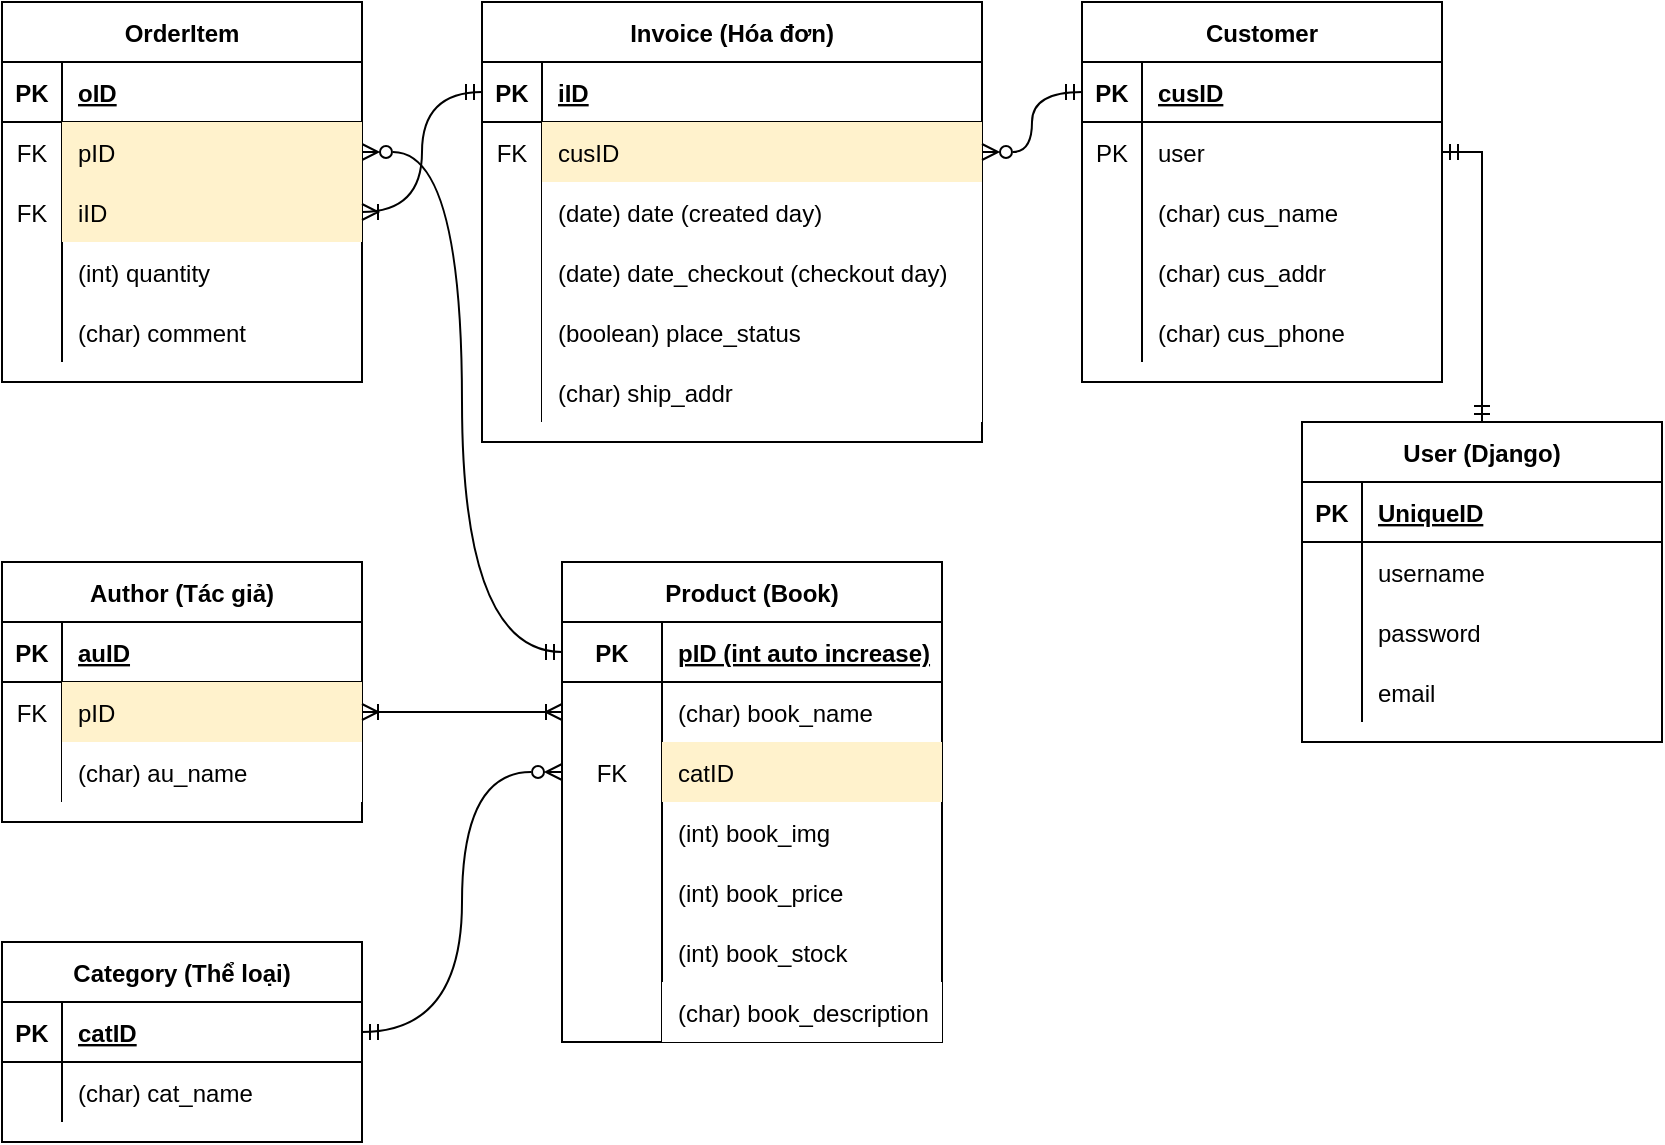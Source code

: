 <mxfile>
    <diagram id="R2lEEEUBdFMjLlhIrx00" name="Page-1">
        <mxGraphModel dx="500" dy="271" grid="1" gridSize="10" guides="1" tooltips="1" connect="1" arrows="1" fold="1" page="1" pageScale="1" pageWidth="850" pageHeight="1100" math="0" shadow="0" extFonts="Permanent Marker^https://fonts.googleapis.com/css?family=Permanent+Marker">
            <root>
                <mxCell id="0"/>
                <mxCell id="1" parent="0"/>
                <mxCell id="5NvtxKx6k78RyNqUAEc0-30" value="Product (Book)" style="shape=table;startSize=30;container=1;collapsible=1;childLayout=tableLayout;fixedRows=1;rowLines=0;fontStyle=1;align=center;resizeLast=1;pointerEvents=0;fontFamily=Helvetica;fontSize=12;fontColor=default;strokeColor=default;fillColor=none;" parent="1" vertex="1">
                    <mxGeometry x="290" y="430" width="190" height="240" as="geometry"/>
                </mxCell>
                <mxCell id="5NvtxKx6k78RyNqUAEc0-31" value="" style="shape=partialRectangle;collapsible=0;dropTarget=0;pointerEvents=0;fillColor=none;top=0;left=0;bottom=1;right=0;points=[[0,0.5],[1,0.5]];portConstraint=eastwest;fontFamily=Helvetica;fontSize=12;fontColor=default;strokeColor=default;" parent="5NvtxKx6k78RyNqUAEc0-30" vertex="1">
                    <mxGeometry y="30" width="190" height="30" as="geometry"/>
                </mxCell>
                <mxCell id="5NvtxKx6k78RyNqUAEc0-32" value="PK" style="shape=partialRectangle;connectable=0;fillColor=none;top=0;left=0;bottom=0;right=0;fontStyle=1;overflow=hidden;pointerEvents=0;fontFamily=Helvetica;fontSize=12;fontColor=default;strokeColor=default;" parent="5NvtxKx6k78RyNqUAEc0-31" vertex="1">
                    <mxGeometry width="50" height="30" as="geometry">
                        <mxRectangle width="50" height="30" as="alternateBounds"/>
                    </mxGeometry>
                </mxCell>
                <mxCell id="5NvtxKx6k78RyNqUAEc0-33" value="pID (int auto increase)" style="shape=partialRectangle;connectable=0;fillColor=none;top=0;left=0;bottom=0;right=0;align=left;spacingLeft=6;fontStyle=5;overflow=hidden;pointerEvents=0;fontFamily=Helvetica;fontSize=12;fontColor=default;strokeColor=default;" parent="5NvtxKx6k78RyNqUAEc0-31" vertex="1">
                    <mxGeometry x="50" width="140" height="30" as="geometry">
                        <mxRectangle width="140" height="30" as="alternateBounds"/>
                    </mxGeometry>
                </mxCell>
                <mxCell id="5NvtxKx6k78RyNqUAEc0-34" value="" style="shape=partialRectangle;collapsible=0;dropTarget=0;pointerEvents=0;fillColor=none;top=0;left=0;bottom=0;right=0;points=[[0,0.5],[1,0.5]];portConstraint=eastwest;fontFamily=Helvetica;fontSize=12;fontColor=default;strokeColor=default;labelBackgroundColor=none;" parent="5NvtxKx6k78RyNqUAEc0-30" vertex="1">
                    <mxGeometry y="60" width="190" height="30" as="geometry"/>
                </mxCell>
                <mxCell id="5NvtxKx6k78RyNqUAEc0-35" value="" style="shape=partialRectangle;connectable=0;fillColor=none;top=0;left=0;bottom=0;right=0;editable=1;overflow=hidden;pointerEvents=0;fontFamily=Helvetica;fontSize=12;fontColor=default;strokeColor=default;" parent="5NvtxKx6k78RyNqUAEc0-34" vertex="1">
                    <mxGeometry width="50" height="30" as="geometry">
                        <mxRectangle width="50" height="30" as="alternateBounds"/>
                    </mxGeometry>
                </mxCell>
                <mxCell id="5NvtxKx6k78RyNqUAEc0-36" value="(char) book_name" style="shape=partialRectangle;connectable=0;fillColor=none;top=0;left=0;bottom=0;right=0;align=left;spacingLeft=6;overflow=hidden;pointerEvents=0;fontFamily=Helvetica;fontSize=12;fontColor=default;strokeColor=default;" parent="5NvtxKx6k78RyNqUAEc0-34" vertex="1">
                    <mxGeometry x="50" width="140" height="30" as="geometry">
                        <mxRectangle width="140" height="30" as="alternateBounds"/>
                    </mxGeometry>
                </mxCell>
                <mxCell id="5NvtxKx6k78RyNqUAEc0-153" value="" style="shape=partialRectangle;collapsible=0;dropTarget=0;pointerEvents=0;fillColor=none;top=0;left=0;bottom=0;right=0;points=[[0,0.5],[1,0.5]];portConstraint=eastwest;fontFamily=Helvetica;fontSize=12;fontColor=default;strokeColor=default;" parent="5NvtxKx6k78RyNqUAEc0-30" vertex="1">
                    <mxGeometry y="90" width="190" height="30" as="geometry"/>
                </mxCell>
                <mxCell id="5NvtxKx6k78RyNqUAEc0-154" value="FK" style="shape=partialRectangle;connectable=0;fillColor=none;top=0;left=0;bottom=0;right=0;editable=1;overflow=hidden;pointerEvents=0;fontFamily=Helvetica;fontSize=12;fontColor=default;strokeColor=default;" parent="5NvtxKx6k78RyNqUAEc0-153" vertex="1">
                    <mxGeometry width="50" height="30" as="geometry">
                        <mxRectangle width="50" height="30" as="alternateBounds"/>
                    </mxGeometry>
                </mxCell>
                <mxCell id="5NvtxKx6k78RyNqUAEc0-155" value="catID" style="shape=partialRectangle;connectable=0;fillColor=#fff2cc;top=0;left=0;bottom=0;right=0;align=left;spacingLeft=6;overflow=hidden;pointerEvents=0;fontFamily=Helvetica;fontSize=12;strokeColor=#d6b656;" parent="5NvtxKx6k78RyNqUAEc0-153" vertex="1">
                    <mxGeometry x="50" width="140" height="30" as="geometry">
                        <mxRectangle width="140" height="30" as="alternateBounds"/>
                    </mxGeometry>
                </mxCell>
                <mxCell id="uKTpV5TkBBqyouTNL6bu-1" value="" style="shape=partialRectangle;collapsible=0;dropTarget=0;pointerEvents=0;fillColor=none;top=0;left=0;bottom=0;right=0;points=[[0,0.5],[1,0.5]];portConstraint=eastwest;fontFamily=Helvetica;fontSize=12;fontColor=default;strokeColor=default;" parent="5NvtxKx6k78RyNqUAEc0-30" vertex="1">
                    <mxGeometry y="120" width="190" height="30" as="geometry"/>
                </mxCell>
                <mxCell id="uKTpV5TkBBqyouTNL6bu-2" value="" style="shape=partialRectangle;connectable=0;fillColor=none;top=0;left=0;bottom=0;right=0;editable=1;overflow=hidden;pointerEvents=0;fontFamily=Helvetica;fontSize=12;fontColor=default;strokeColor=default;" parent="uKTpV5TkBBqyouTNL6bu-1" vertex="1">
                    <mxGeometry width="50" height="30" as="geometry">
                        <mxRectangle width="50" height="30" as="alternateBounds"/>
                    </mxGeometry>
                </mxCell>
                <mxCell id="uKTpV5TkBBqyouTNL6bu-3" value="(int) book_img" style="shape=partialRectangle;connectable=0;fillColor=none;top=0;left=0;bottom=0;right=0;align=left;spacingLeft=6;overflow=hidden;pointerEvents=0;fontFamily=Helvetica;fontSize=12;fontColor=default;strokeColor=default;" parent="uKTpV5TkBBqyouTNL6bu-1" vertex="1">
                    <mxGeometry x="50" width="140" height="30" as="geometry">
                        <mxRectangle width="140" height="30" as="alternateBounds"/>
                    </mxGeometry>
                </mxCell>
                <mxCell id="5NvtxKx6k78RyNqUAEc0-37" value="" style="shape=partialRectangle;collapsible=0;dropTarget=0;pointerEvents=0;fillColor=none;top=0;left=0;bottom=0;right=0;points=[[0,0.5],[1,0.5]];portConstraint=eastwest;fontFamily=Helvetica;fontSize=12;fontColor=default;strokeColor=default;" parent="5NvtxKx6k78RyNqUAEc0-30" vertex="1">
                    <mxGeometry y="150" width="190" height="30" as="geometry"/>
                </mxCell>
                <mxCell id="5NvtxKx6k78RyNqUAEc0-38" value="" style="shape=partialRectangle;connectable=0;fillColor=none;top=0;left=0;bottom=0;right=0;editable=1;overflow=hidden;pointerEvents=0;fontFamily=Helvetica;fontSize=12;fontColor=default;strokeColor=default;" parent="5NvtxKx6k78RyNqUAEc0-37" vertex="1">
                    <mxGeometry width="50" height="30" as="geometry">
                        <mxRectangle width="50" height="30" as="alternateBounds"/>
                    </mxGeometry>
                </mxCell>
                <mxCell id="5NvtxKx6k78RyNqUAEc0-39" value="(int) book_price" style="shape=partialRectangle;connectable=0;fillColor=none;top=0;left=0;bottom=0;right=0;align=left;spacingLeft=6;overflow=hidden;pointerEvents=0;fontFamily=Helvetica;fontSize=12;fontColor=default;strokeColor=default;" parent="5NvtxKx6k78RyNqUAEc0-37" vertex="1">
                    <mxGeometry x="50" width="140" height="30" as="geometry">
                        <mxRectangle width="140" height="30" as="alternateBounds"/>
                    </mxGeometry>
                </mxCell>
                <mxCell id="5NvtxKx6k78RyNqUAEc0-40" value="" style="shape=partialRectangle;collapsible=0;dropTarget=0;pointerEvents=0;fillColor=none;top=0;left=0;bottom=0;right=0;points=[[0,0.5],[1,0.5]];portConstraint=eastwest;fontFamily=Helvetica;fontSize=12;fontColor=default;strokeColor=default;" parent="5NvtxKx6k78RyNqUAEc0-30" vertex="1">
                    <mxGeometry y="180" width="190" height="30" as="geometry"/>
                </mxCell>
                <mxCell id="5NvtxKx6k78RyNqUAEc0-41" value="" style="shape=partialRectangle;connectable=0;fillColor=none;top=0;left=0;bottom=0;right=0;editable=1;overflow=hidden;pointerEvents=0;fontFamily=Helvetica;fontSize=12;fontColor=default;strokeColor=default;" parent="5NvtxKx6k78RyNqUAEc0-40" vertex="1">
                    <mxGeometry width="50" height="30" as="geometry">
                        <mxRectangle width="50" height="30" as="alternateBounds"/>
                    </mxGeometry>
                </mxCell>
                <mxCell id="5NvtxKx6k78RyNqUAEc0-42" value="(int) book_stock" style="shape=partialRectangle;connectable=0;fillColor=none;top=0;left=0;bottom=0;right=0;align=left;spacingLeft=6;overflow=hidden;pointerEvents=0;fontFamily=Helvetica;fontSize=12;fontColor=default;strokeColor=default;" parent="5NvtxKx6k78RyNqUAEc0-40" vertex="1">
                    <mxGeometry x="50" width="140" height="30" as="geometry">
                        <mxRectangle width="140" height="30" as="alternateBounds"/>
                    </mxGeometry>
                </mxCell>
                <mxCell id="5NvtxKx6k78RyNqUAEc0-114" value="" style="shape=partialRectangle;collapsible=0;dropTarget=0;pointerEvents=0;fillColor=none;top=0;left=0;bottom=0;right=0;points=[[0,0.5],[1,0.5]];portConstraint=eastwest;fontFamily=Helvetica;fontSize=12;fontColor=default;strokeColor=default;" parent="5NvtxKx6k78RyNqUAEc0-30" vertex="1">
                    <mxGeometry y="210" width="190" height="30" as="geometry"/>
                </mxCell>
                <mxCell id="5NvtxKx6k78RyNqUAEc0-115" value="" style="shape=partialRectangle;connectable=0;fillColor=none;top=0;left=0;bottom=0;right=0;editable=1;overflow=hidden;pointerEvents=0;fontFamily=Helvetica;fontSize=12;fontColor=default;strokeColor=default;" parent="5NvtxKx6k78RyNqUAEc0-114" vertex="1">
                    <mxGeometry width="50" height="30" as="geometry">
                        <mxRectangle width="50" height="30" as="alternateBounds"/>
                    </mxGeometry>
                </mxCell>
                <mxCell id="5NvtxKx6k78RyNqUAEc0-116" value="(char) book_description" style="shape=partialRectangle;connectable=0;top=0;left=0;bottom=0;right=0;align=left;spacingLeft=6;overflow=hidden;pointerEvents=0;fontFamily=Helvetica;fontSize=12;" parent="5NvtxKx6k78RyNqUAEc0-114" vertex="1">
                    <mxGeometry x="50" width="140" height="30" as="geometry">
                        <mxRectangle width="140" height="30" as="alternateBounds"/>
                    </mxGeometry>
                </mxCell>
                <mxCell id="5NvtxKx6k78RyNqUAEc0-120" value="Author (Tác giả)" style="shape=table;startSize=30;container=1;collapsible=1;childLayout=tableLayout;fixedRows=1;rowLines=0;fontStyle=1;align=center;resizeLast=1;labelBackgroundColor=none;pointerEvents=0;fontFamily=Helvetica;fontSize=12;fontColor=default;strokeColor=default;fillColor=none;" parent="1" vertex="1">
                    <mxGeometry x="10" y="430" width="180" height="130" as="geometry"/>
                </mxCell>
                <mxCell id="5NvtxKx6k78RyNqUAEc0-121" value="" style="shape=partialRectangle;collapsible=0;dropTarget=0;pointerEvents=0;fillColor=none;top=0;left=0;bottom=1;right=0;points=[[0,0.5],[1,0.5]];portConstraint=eastwest;labelBackgroundColor=none;fontFamily=Helvetica;fontSize=12;fontColor=default;strokeColor=default;" parent="5NvtxKx6k78RyNqUAEc0-120" vertex="1">
                    <mxGeometry y="30" width="180" height="30" as="geometry"/>
                </mxCell>
                <mxCell id="5NvtxKx6k78RyNqUAEc0-122" value="PK" style="shape=partialRectangle;connectable=0;fillColor=none;top=0;left=0;bottom=0;right=0;fontStyle=1;overflow=hidden;labelBackgroundColor=none;pointerEvents=0;fontFamily=Helvetica;fontSize=12;fontColor=default;strokeColor=default;" parent="5NvtxKx6k78RyNqUAEc0-121" vertex="1">
                    <mxGeometry width="30" height="30" as="geometry">
                        <mxRectangle width="30" height="30" as="alternateBounds"/>
                    </mxGeometry>
                </mxCell>
                <mxCell id="5NvtxKx6k78RyNqUAEc0-123" value="auID" style="shape=partialRectangle;connectable=0;fillColor=none;top=0;left=0;bottom=0;right=0;align=left;spacingLeft=6;fontStyle=5;overflow=hidden;labelBackgroundColor=none;pointerEvents=0;fontFamily=Helvetica;fontSize=12;fontColor=default;strokeColor=default;" parent="5NvtxKx6k78RyNqUAEc0-121" vertex="1">
                    <mxGeometry x="30" width="150" height="30" as="geometry">
                        <mxRectangle width="150" height="30" as="alternateBounds"/>
                    </mxGeometry>
                </mxCell>
                <mxCell id="xDhQ3LMMEN892zh7dAkD-1" value="" style="shape=partialRectangle;collapsible=0;dropTarget=0;pointerEvents=0;fillColor=none;top=0;left=0;bottom=0;right=0;points=[[0,0.5],[1,0.5]];portConstraint=eastwest;labelBackgroundColor=none;fontFamily=Helvetica;fontSize=12;fontColor=default;strokeColor=default;" parent="5NvtxKx6k78RyNqUAEc0-120" vertex="1">
                    <mxGeometry y="60" width="180" height="30" as="geometry"/>
                </mxCell>
                <mxCell id="xDhQ3LMMEN892zh7dAkD-2" value="FK" style="shape=partialRectangle;connectable=0;fillColor=none;top=0;left=0;bottom=0;right=0;editable=1;overflow=hidden;labelBackgroundColor=none;pointerEvents=0;fontFamily=Helvetica;fontSize=12;fontColor=default;strokeColor=default;" parent="xDhQ3LMMEN892zh7dAkD-1" vertex="1">
                    <mxGeometry width="30" height="30" as="geometry">
                        <mxRectangle width="30" height="30" as="alternateBounds"/>
                    </mxGeometry>
                </mxCell>
                <mxCell id="xDhQ3LMMEN892zh7dAkD-3" value="pID" style="shape=partialRectangle;connectable=0;top=0;left=0;bottom=0;right=0;align=left;spacingLeft=6;overflow=hidden;labelBackgroundColor=none;pointerEvents=0;fontFamily=Helvetica;fontSize=12;fillColor=#fff2cc;strokeColor=#d6b656;" parent="xDhQ3LMMEN892zh7dAkD-1" vertex="1">
                    <mxGeometry x="30" width="150" height="30" as="geometry">
                        <mxRectangle width="150" height="30" as="alternateBounds"/>
                    </mxGeometry>
                </mxCell>
                <mxCell id="5NvtxKx6k78RyNqUAEc0-124" value="" style="shape=partialRectangle;collapsible=0;dropTarget=0;pointerEvents=0;fillColor=none;top=0;left=0;bottom=0;right=0;points=[[0,0.5],[1,0.5]];portConstraint=eastwest;labelBackgroundColor=none;fontFamily=Helvetica;fontSize=12;fontColor=default;strokeColor=default;" parent="5NvtxKx6k78RyNqUAEc0-120" vertex="1">
                    <mxGeometry y="90" width="180" height="30" as="geometry"/>
                </mxCell>
                <mxCell id="5NvtxKx6k78RyNqUAEc0-125" value="" style="shape=partialRectangle;connectable=0;fillColor=none;top=0;left=0;bottom=0;right=0;editable=1;overflow=hidden;labelBackgroundColor=none;pointerEvents=0;fontFamily=Helvetica;fontSize=12;fontColor=default;strokeColor=default;" parent="5NvtxKx6k78RyNqUAEc0-124" vertex="1">
                    <mxGeometry width="30" height="30" as="geometry">
                        <mxRectangle width="30" height="30" as="alternateBounds"/>
                    </mxGeometry>
                </mxCell>
                <mxCell id="5NvtxKx6k78RyNqUAEc0-126" value="(char) au_name" style="shape=partialRectangle;connectable=0;top=0;left=0;bottom=0;right=0;align=left;spacingLeft=6;overflow=hidden;labelBackgroundColor=none;pointerEvents=0;fontFamily=Helvetica;fontSize=12;" parent="5NvtxKx6k78RyNqUAEc0-124" vertex="1">
                    <mxGeometry x="30" width="150" height="30" as="geometry">
                        <mxRectangle width="150" height="30" as="alternateBounds"/>
                    </mxGeometry>
                </mxCell>
                <mxCell id="5NvtxKx6k78RyNqUAEc0-136" value="" style="edgeStyle=orthogonalEdgeStyle;fontSize=12;html=1;endArrow=ERoneToMany;startArrow=ERoneToMany;rounded=0;fontFamily=Helvetica;fontColor=default;curved=1;" parent="1" source="xDhQ3LMMEN892zh7dAkD-1" target="5NvtxKx6k78RyNqUAEc0-34" edge="1">
                    <mxGeometry width="100" height="100" relative="1" as="geometry">
                        <mxPoint x="210" y="670" as="sourcePoint"/>
                        <mxPoint x="310" y="570" as="targetPoint"/>
                    </mxGeometry>
                </mxCell>
                <mxCell id="5NvtxKx6k78RyNqUAEc0-156" style="edgeStyle=orthogonalEdgeStyle;curved=1;rounded=0;orthogonalLoop=1;jettySize=auto;html=1;fontFamily=Helvetica;fontSize=12;fontColor=default;endArrow=ERzeroToMany;endFill=0;startArrow=ERmandOne;startFill=0;" parent="1" source="5NvtxKx6k78RyNqUAEc0-138" target="5NvtxKx6k78RyNqUAEc0-153" edge="1">
                    <mxGeometry relative="1" as="geometry"/>
                </mxCell>
                <mxCell id="5NvtxKx6k78RyNqUAEc0-137" value="Category (Thể loại)" style="shape=table;startSize=30;container=1;collapsible=1;childLayout=tableLayout;fixedRows=1;rowLines=0;fontStyle=1;align=center;resizeLast=1;labelBackgroundColor=none;pointerEvents=0;fontFamily=Helvetica;fontSize=12;fontColor=default;strokeColor=default;fillColor=none;" parent="1" vertex="1">
                    <mxGeometry x="10" y="620" width="180" height="100" as="geometry"/>
                </mxCell>
                <mxCell id="5NvtxKx6k78RyNqUAEc0-138" value="" style="shape=partialRectangle;collapsible=0;dropTarget=0;pointerEvents=0;fillColor=none;top=0;left=0;bottom=1;right=0;points=[[0,0.5],[1,0.5]];portConstraint=eastwest;labelBackgroundColor=none;fontFamily=Helvetica;fontSize=12;fontColor=default;strokeColor=default;" parent="5NvtxKx6k78RyNqUAEc0-137" vertex="1">
                    <mxGeometry y="30" width="180" height="30" as="geometry"/>
                </mxCell>
                <mxCell id="5NvtxKx6k78RyNqUAEc0-139" value="PK" style="shape=partialRectangle;connectable=0;fillColor=none;top=0;left=0;bottom=0;right=0;fontStyle=1;overflow=hidden;labelBackgroundColor=none;pointerEvents=0;fontFamily=Helvetica;fontSize=12;fontColor=default;strokeColor=default;" parent="5NvtxKx6k78RyNqUAEc0-138" vertex="1">
                    <mxGeometry width="30" height="30" as="geometry">
                        <mxRectangle width="30" height="30" as="alternateBounds"/>
                    </mxGeometry>
                </mxCell>
                <mxCell id="5NvtxKx6k78RyNqUAEc0-140" value="catID" style="shape=partialRectangle;connectable=0;fillColor=none;top=0;left=0;bottom=0;right=0;align=left;spacingLeft=6;fontStyle=5;overflow=hidden;labelBackgroundColor=none;pointerEvents=0;fontFamily=Helvetica;fontSize=12;fontColor=default;strokeColor=default;" parent="5NvtxKx6k78RyNqUAEc0-138" vertex="1">
                    <mxGeometry x="30" width="150" height="30" as="geometry">
                        <mxRectangle width="150" height="30" as="alternateBounds"/>
                    </mxGeometry>
                </mxCell>
                <mxCell id="5NvtxKx6k78RyNqUAEc0-141" value="" style="shape=partialRectangle;collapsible=0;dropTarget=0;pointerEvents=0;fillColor=none;top=0;left=0;bottom=0;right=0;points=[[0,0.5],[1,0.5]];portConstraint=eastwest;labelBackgroundColor=none;fontFamily=Helvetica;fontSize=12;fontColor=default;strokeColor=default;" parent="5NvtxKx6k78RyNqUAEc0-137" vertex="1">
                    <mxGeometry y="60" width="180" height="30" as="geometry"/>
                </mxCell>
                <mxCell id="5NvtxKx6k78RyNqUAEc0-142" value="" style="shape=partialRectangle;connectable=0;fillColor=none;top=0;left=0;bottom=0;right=0;editable=1;overflow=hidden;labelBackgroundColor=none;pointerEvents=0;fontFamily=Helvetica;fontSize=12;fontColor=default;strokeColor=default;" parent="5NvtxKx6k78RyNqUAEc0-141" vertex="1">
                    <mxGeometry width="30" height="30" as="geometry">
                        <mxRectangle width="30" height="30" as="alternateBounds"/>
                    </mxGeometry>
                </mxCell>
                <mxCell id="5NvtxKx6k78RyNqUAEc0-143" value="(char) cat_name" style="shape=partialRectangle;connectable=0;fillColor=none;top=0;left=0;bottom=0;right=0;align=left;spacingLeft=6;overflow=hidden;labelBackgroundColor=none;pointerEvents=0;fontFamily=Helvetica;fontSize=12;fontColor=default;strokeColor=default;" parent="5NvtxKx6k78RyNqUAEc0-141" vertex="1">
                    <mxGeometry x="30" width="150" height="30" as="geometry">
                        <mxRectangle width="150" height="30" as="alternateBounds"/>
                    </mxGeometry>
                </mxCell>
                <mxCell id="5NvtxKx6k78RyNqUAEc0-170" style="edgeStyle=orthogonalEdgeStyle;curved=1;rounded=0;orthogonalLoop=1;jettySize=auto;html=1;fontFamily=Helvetica;fontSize=12;fontColor=default;startArrow=ERzeroToMany;startFill=0;endArrow=ERmandOne;endFill=0;" parent="1" source="5NvtxKx6k78RyNqUAEc0-161" target="5NvtxKx6k78RyNqUAEc0-31" edge="1">
                    <mxGeometry relative="1" as="geometry"/>
                </mxCell>
                <mxCell id="5NvtxKx6k78RyNqUAEc0-157" value="OrderItem" style="shape=table;startSize=30;container=1;collapsible=1;childLayout=tableLayout;fixedRows=1;rowLines=0;fontStyle=1;align=center;resizeLast=1;labelBackgroundColor=none;pointerEvents=0;fontFamily=Helvetica;fontSize=12;fontColor=default;strokeColor=default;fillColor=none;" parent="1" vertex="1">
                    <mxGeometry x="10" y="150" width="180" height="190" as="geometry"/>
                </mxCell>
                <mxCell id="5NvtxKx6k78RyNqUAEc0-158" value="" style="shape=partialRectangle;collapsible=0;dropTarget=0;pointerEvents=0;fillColor=none;top=0;left=0;bottom=1;right=0;points=[[0,0.5],[1,0.5]];portConstraint=eastwest;labelBackgroundColor=none;fontFamily=Helvetica;fontSize=12;fontColor=default;strokeColor=default;" parent="5NvtxKx6k78RyNqUAEc0-157" vertex="1">
                    <mxGeometry y="30" width="180" height="30" as="geometry"/>
                </mxCell>
                <mxCell id="5NvtxKx6k78RyNqUAEc0-159" value="PK" style="shape=partialRectangle;connectable=0;fillColor=none;top=0;left=0;bottom=0;right=0;fontStyle=1;overflow=hidden;labelBackgroundColor=none;pointerEvents=0;fontFamily=Helvetica;fontSize=12;fontColor=default;strokeColor=default;" parent="5NvtxKx6k78RyNqUAEc0-158" vertex="1">
                    <mxGeometry width="30" height="30" as="geometry">
                        <mxRectangle width="30" height="30" as="alternateBounds"/>
                    </mxGeometry>
                </mxCell>
                <mxCell id="5NvtxKx6k78RyNqUAEc0-160" value="oID" style="shape=partialRectangle;connectable=0;fillColor=none;top=0;left=0;bottom=0;right=0;align=left;spacingLeft=6;fontStyle=5;overflow=hidden;labelBackgroundColor=none;pointerEvents=0;fontFamily=Helvetica;fontSize=12;fontColor=default;strokeColor=default;" parent="5NvtxKx6k78RyNqUAEc0-158" vertex="1">
                    <mxGeometry x="30" width="150" height="30" as="geometry">
                        <mxRectangle width="150" height="30" as="alternateBounds"/>
                    </mxGeometry>
                </mxCell>
                <mxCell id="5NvtxKx6k78RyNqUAEc0-161" value="" style="shape=partialRectangle;collapsible=0;dropTarget=0;pointerEvents=0;fillColor=none;top=0;left=0;bottom=0;right=0;points=[[0,0.5],[1,0.5]];portConstraint=eastwest;labelBackgroundColor=none;fontFamily=Helvetica;fontSize=12;fontColor=default;strokeColor=default;" parent="5NvtxKx6k78RyNqUAEc0-157" vertex="1">
                    <mxGeometry y="60" width="180" height="30" as="geometry"/>
                </mxCell>
                <mxCell id="5NvtxKx6k78RyNqUAEc0-162" value="FK" style="shape=partialRectangle;connectable=0;fillColor=none;top=0;left=0;bottom=0;right=0;editable=1;overflow=hidden;labelBackgroundColor=none;pointerEvents=0;fontFamily=Helvetica;fontSize=12;fontColor=default;strokeColor=default;" parent="5NvtxKx6k78RyNqUAEc0-161" vertex="1">
                    <mxGeometry width="30" height="30" as="geometry">
                        <mxRectangle width="30" height="30" as="alternateBounds"/>
                    </mxGeometry>
                </mxCell>
                <mxCell id="5NvtxKx6k78RyNqUAEc0-163" value="pID" style="shape=partialRectangle;connectable=0;fillColor=#fff2cc;top=0;left=0;bottom=0;right=0;align=left;spacingLeft=6;overflow=hidden;labelBackgroundColor=none;pointerEvents=0;fontFamily=Helvetica;fontSize=12;strokeColor=#d6b656;" parent="5NvtxKx6k78RyNqUAEc0-161" vertex="1">
                    <mxGeometry x="30" width="150" height="30" as="geometry">
                        <mxRectangle width="150" height="30" as="alternateBounds"/>
                    </mxGeometry>
                </mxCell>
                <mxCell id="xDhQ3LMMEN892zh7dAkD-4" value="" style="shape=partialRectangle;collapsible=0;dropTarget=0;pointerEvents=0;fillColor=none;top=0;left=0;bottom=0;right=0;points=[[0,0.5],[1,0.5]];portConstraint=eastwest;labelBackgroundColor=none;fontFamily=Helvetica;fontSize=12;fontColor=default;strokeColor=default;" parent="5NvtxKx6k78RyNqUAEc0-157" vertex="1">
                    <mxGeometry y="90" width="180" height="30" as="geometry"/>
                </mxCell>
                <mxCell id="xDhQ3LMMEN892zh7dAkD-5" value="FK" style="shape=partialRectangle;connectable=0;fillColor=none;top=0;left=0;bottom=0;right=0;editable=1;overflow=hidden;labelBackgroundColor=none;pointerEvents=0;fontFamily=Helvetica;fontSize=12;fontColor=default;strokeColor=default;" parent="xDhQ3LMMEN892zh7dAkD-4" vertex="1">
                    <mxGeometry width="30" height="30" as="geometry">
                        <mxRectangle width="30" height="30" as="alternateBounds"/>
                    </mxGeometry>
                </mxCell>
                <mxCell id="xDhQ3LMMEN892zh7dAkD-6" value="iID" style="shape=partialRectangle;connectable=0;fillColor=#fff2cc;top=0;left=0;bottom=0;right=0;align=left;spacingLeft=6;overflow=hidden;labelBackgroundColor=none;pointerEvents=0;fontFamily=Helvetica;fontSize=12;strokeColor=#d6b656;" parent="xDhQ3LMMEN892zh7dAkD-4" vertex="1">
                    <mxGeometry x="30" width="150" height="30" as="geometry">
                        <mxRectangle width="150" height="30" as="alternateBounds"/>
                    </mxGeometry>
                </mxCell>
                <mxCell id="5NvtxKx6k78RyNqUAEc0-164" value="" style="shape=partialRectangle;collapsible=0;dropTarget=0;pointerEvents=0;fillColor=none;top=0;left=0;bottom=0;right=0;points=[[0,0.5],[1,0.5]];portConstraint=eastwest;labelBackgroundColor=none;fontFamily=Helvetica;fontSize=12;fontColor=default;strokeColor=default;" parent="5NvtxKx6k78RyNqUAEc0-157" vertex="1">
                    <mxGeometry y="120" width="180" height="30" as="geometry"/>
                </mxCell>
                <mxCell id="5NvtxKx6k78RyNqUAEc0-165" value="" style="shape=partialRectangle;connectable=0;fillColor=none;top=0;left=0;bottom=0;right=0;editable=1;overflow=hidden;labelBackgroundColor=none;pointerEvents=0;fontFamily=Helvetica;fontSize=12;fontColor=default;strokeColor=default;" parent="5NvtxKx6k78RyNqUAEc0-164" vertex="1">
                    <mxGeometry width="30" height="30" as="geometry">
                        <mxRectangle width="30" height="30" as="alternateBounds"/>
                    </mxGeometry>
                </mxCell>
                <mxCell id="5NvtxKx6k78RyNqUAEc0-166" value="(int) quantity" style="shape=partialRectangle;connectable=0;fillColor=none;top=0;left=0;bottom=0;right=0;align=left;spacingLeft=6;overflow=hidden;labelBackgroundColor=none;pointerEvents=0;fontFamily=Helvetica;fontSize=12;fontColor=default;strokeColor=default;" parent="5NvtxKx6k78RyNqUAEc0-164" vertex="1">
                    <mxGeometry x="30" width="150" height="30" as="geometry">
                        <mxRectangle width="150" height="30" as="alternateBounds"/>
                    </mxGeometry>
                </mxCell>
                <mxCell id="uKTpV5TkBBqyouTNL6bu-19" value="" style="shape=partialRectangle;collapsible=0;dropTarget=0;pointerEvents=0;fillColor=none;top=0;left=0;bottom=0;right=0;points=[[0,0.5],[1,0.5]];portConstraint=eastwest;labelBackgroundColor=none;fontFamily=Helvetica;fontSize=12;fontColor=default;strokeColor=default;" parent="5NvtxKx6k78RyNqUAEc0-157" vertex="1">
                    <mxGeometry y="150" width="180" height="30" as="geometry"/>
                </mxCell>
                <mxCell id="uKTpV5TkBBqyouTNL6bu-20" value="" style="shape=partialRectangle;connectable=0;fillColor=none;top=0;left=0;bottom=0;right=0;editable=1;overflow=hidden;labelBackgroundColor=none;pointerEvents=0;fontFamily=Helvetica;fontSize=12;fontColor=default;strokeColor=default;" parent="uKTpV5TkBBqyouTNL6bu-19" vertex="1">
                    <mxGeometry width="30" height="30" as="geometry">
                        <mxRectangle width="30" height="30" as="alternateBounds"/>
                    </mxGeometry>
                </mxCell>
                <mxCell id="uKTpV5TkBBqyouTNL6bu-21" value="(char) comment" style="shape=partialRectangle;connectable=0;fillColor=none;top=0;left=0;bottom=0;right=0;align=left;spacingLeft=6;overflow=hidden;labelBackgroundColor=none;pointerEvents=0;fontFamily=Helvetica;fontSize=12;fontColor=default;strokeColor=default;" parent="uKTpV5TkBBqyouTNL6bu-19" vertex="1">
                    <mxGeometry x="30" width="150" height="30" as="geometry">
                        <mxRectangle width="150" height="30" as="alternateBounds"/>
                    </mxGeometry>
                </mxCell>
                <mxCell id="5NvtxKx6k78RyNqUAEc0-184" style="edgeStyle=orthogonalEdgeStyle;curved=1;rounded=0;orthogonalLoop=1;jettySize=auto;html=1;fontFamily=Helvetica;fontSize=12;fontColor=default;startArrow=ERmandOne;startFill=0;endArrow=ERoneToMany;endFill=0;" parent="1" source="5NvtxKx6k78RyNqUAEc0-172" target="xDhQ3LMMEN892zh7dAkD-4" edge="1">
                    <mxGeometry relative="1" as="geometry"/>
                </mxCell>
                <mxCell id="5NvtxKx6k78RyNqUAEc0-171" value="Invoice (Hóa đơn)" style="shape=table;startSize=30;container=1;collapsible=1;childLayout=tableLayout;fixedRows=1;rowLines=0;fontStyle=1;align=center;resizeLast=1;labelBackgroundColor=none;pointerEvents=0;fontFamily=Helvetica;fontSize=12;fontColor=default;strokeColor=default;fillColor=none;" parent="1" vertex="1">
                    <mxGeometry x="250" y="150" width="250" height="220" as="geometry"/>
                </mxCell>
                <mxCell id="5NvtxKx6k78RyNqUAEc0-172" value="" style="shape=partialRectangle;collapsible=0;dropTarget=0;pointerEvents=0;fillColor=none;top=0;left=0;bottom=1;right=0;points=[[0,0.5],[1,0.5]];portConstraint=eastwest;labelBackgroundColor=none;fontFamily=Helvetica;fontSize=12;fontColor=default;strokeColor=default;" parent="5NvtxKx6k78RyNqUAEc0-171" vertex="1">
                    <mxGeometry y="30" width="250" height="30" as="geometry"/>
                </mxCell>
                <mxCell id="5NvtxKx6k78RyNqUAEc0-173" value="PK" style="shape=partialRectangle;connectable=0;fillColor=none;top=0;left=0;bottom=0;right=0;fontStyle=1;overflow=hidden;labelBackgroundColor=none;pointerEvents=0;fontFamily=Helvetica;fontSize=12;fontColor=default;strokeColor=default;" parent="5NvtxKx6k78RyNqUAEc0-172" vertex="1">
                    <mxGeometry width="30" height="30" as="geometry">
                        <mxRectangle width="30" height="30" as="alternateBounds"/>
                    </mxGeometry>
                </mxCell>
                <mxCell id="5NvtxKx6k78RyNqUAEc0-174" value="iID" style="shape=partialRectangle;connectable=0;fillColor=none;top=0;left=0;bottom=0;right=0;align=left;spacingLeft=6;fontStyle=5;overflow=hidden;labelBackgroundColor=none;pointerEvents=0;fontFamily=Helvetica;fontSize=12;fontColor=default;strokeColor=default;" parent="5NvtxKx6k78RyNqUAEc0-172" vertex="1">
                    <mxGeometry x="30" width="220" height="30" as="geometry">
                        <mxRectangle width="220" height="30" as="alternateBounds"/>
                    </mxGeometry>
                </mxCell>
                <mxCell id="5NvtxKx6k78RyNqUAEc0-216" value="" style="shape=partialRectangle;collapsible=0;dropTarget=0;pointerEvents=0;fillColor=none;top=0;left=0;bottom=0;right=0;points=[[0,0.5],[1,0.5]];portConstraint=eastwest;labelBackgroundColor=none;fontFamily=Helvetica;fontSize=12;fontColor=default;strokeColor=default;" parent="5NvtxKx6k78RyNqUAEc0-171" vertex="1">
                    <mxGeometry y="60" width="250" height="30" as="geometry"/>
                </mxCell>
                <mxCell id="5NvtxKx6k78RyNqUAEc0-217" value="FK" style="shape=partialRectangle;connectable=0;fillColor=none;top=0;left=0;bottom=0;right=0;editable=1;overflow=hidden;labelBackgroundColor=none;pointerEvents=0;fontFamily=Helvetica;fontSize=12;fontColor=default;strokeColor=default;" parent="5NvtxKx6k78RyNqUAEc0-216" vertex="1">
                    <mxGeometry width="30" height="30" as="geometry">
                        <mxRectangle width="30" height="30" as="alternateBounds"/>
                    </mxGeometry>
                </mxCell>
                <mxCell id="5NvtxKx6k78RyNqUAEc0-218" value="cusID" style="shape=partialRectangle;connectable=0;fillColor=#fff2cc;top=0;left=0;bottom=0;right=0;align=left;spacingLeft=6;overflow=hidden;labelBackgroundColor=none;pointerEvents=0;fontFamily=Helvetica;fontSize=12;strokeColor=#d6b656;" parent="5NvtxKx6k78RyNqUAEc0-216" vertex="1">
                    <mxGeometry x="30" width="220" height="30" as="geometry">
                        <mxRectangle width="220" height="30" as="alternateBounds"/>
                    </mxGeometry>
                </mxCell>
                <mxCell id="xDhQ3LMMEN892zh7dAkD-7" value="" style="shape=partialRectangle;collapsible=0;dropTarget=0;pointerEvents=0;fillColor=none;top=0;left=0;bottom=0;right=0;points=[[0,0.5],[1,0.5]];portConstraint=eastwest;labelBackgroundColor=none;fontFamily=Helvetica;fontSize=12;fontColor=default;strokeColor=default;" parent="5NvtxKx6k78RyNqUAEc0-171" vertex="1">
                    <mxGeometry y="90" width="250" height="30" as="geometry"/>
                </mxCell>
                <mxCell id="xDhQ3LMMEN892zh7dAkD-8" value="" style="shape=partialRectangle;connectable=0;fillColor=none;top=0;left=0;bottom=0;right=0;editable=1;overflow=hidden;labelBackgroundColor=none;pointerEvents=0;fontFamily=Helvetica;fontSize=12;fontColor=default;strokeColor=default;" parent="xDhQ3LMMEN892zh7dAkD-7" vertex="1">
                    <mxGeometry width="30" height="30" as="geometry">
                        <mxRectangle width="30" height="30" as="alternateBounds"/>
                    </mxGeometry>
                </mxCell>
                <mxCell id="xDhQ3LMMEN892zh7dAkD-9" value="(date) date (created day)" style="shape=partialRectangle;connectable=0;top=0;left=0;bottom=0;right=0;align=left;spacingLeft=6;overflow=hidden;labelBackgroundColor=none;pointerEvents=0;fontFamily=Helvetica;fontSize=12;" parent="xDhQ3LMMEN892zh7dAkD-7" vertex="1">
                    <mxGeometry x="30" width="220" height="30" as="geometry">
                        <mxRectangle width="220" height="30" as="alternateBounds"/>
                    </mxGeometry>
                </mxCell>
                <mxCell id="uKTpV5TkBBqyouTNL6bu-7" value="" style="shape=partialRectangle;collapsible=0;dropTarget=0;pointerEvents=0;fillColor=none;top=0;left=0;bottom=0;right=0;points=[[0,0.5],[1,0.5]];portConstraint=eastwest;labelBackgroundColor=none;fontFamily=Helvetica;fontSize=12;fontColor=default;strokeColor=default;" parent="5NvtxKx6k78RyNqUAEc0-171" vertex="1">
                    <mxGeometry y="120" width="250" height="30" as="geometry"/>
                </mxCell>
                <mxCell id="uKTpV5TkBBqyouTNL6bu-8" value="" style="shape=partialRectangle;connectable=0;fillColor=none;top=0;left=0;bottom=0;right=0;editable=1;overflow=hidden;labelBackgroundColor=none;pointerEvents=0;fontFamily=Helvetica;fontSize=12;fontColor=default;strokeColor=default;" parent="uKTpV5TkBBqyouTNL6bu-7" vertex="1">
                    <mxGeometry width="30" height="30" as="geometry">
                        <mxRectangle width="30" height="30" as="alternateBounds"/>
                    </mxGeometry>
                </mxCell>
                <mxCell id="uKTpV5TkBBqyouTNL6bu-9" value="(date) date_checkout (checkout day)" style="shape=partialRectangle;connectable=0;top=0;left=0;bottom=0;right=0;align=left;spacingLeft=6;overflow=hidden;labelBackgroundColor=none;pointerEvents=0;fontFamily=Helvetica;fontSize=12;" parent="uKTpV5TkBBqyouTNL6bu-7" vertex="1">
                    <mxGeometry x="30" width="220" height="30" as="geometry">
                        <mxRectangle width="220" height="30" as="alternateBounds"/>
                    </mxGeometry>
                </mxCell>
                <mxCell id="uKTpV5TkBBqyouTNL6bu-13" value="" style="shape=partialRectangle;collapsible=0;dropTarget=0;pointerEvents=0;fillColor=none;top=0;left=0;bottom=0;right=0;points=[[0,0.5],[1,0.5]];portConstraint=eastwest;labelBackgroundColor=none;fontFamily=Helvetica;fontSize=12;fontColor=default;strokeColor=default;" parent="5NvtxKx6k78RyNqUAEc0-171" vertex="1">
                    <mxGeometry y="150" width="250" height="30" as="geometry"/>
                </mxCell>
                <mxCell id="uKTpV5TkBBqyouTNL6bu-14" value="" style="shape=partialRectangle;connectable=0;fillColor=none;top=0;left=0;bottom=0;right=0;editable=1;overflow=hidden;labelBackgroundColor=none;pointerEvents=0;fontFamily=Helvetica;fontSize=12;fontColor=default;strokeColor=default;" parent="uKTpV5TkBBqyouTNL6bu-13" vertex="1">
                    <mxGeometry width="30" height="30" as="geometry">
                        <mxRectangle width="30" height="30" as="alternateBounds"/>
                    </mxGeometry>
                </mxCell>
                <mxCell id="uKTpV5TkBBqyouTNL6bu-15" value="(boolean) place_status" style="shape=partialRectangle;connectable=0;top=0;left=0;bottom=0;right=0;align=left;spacingLeft=6;overflow=hidden;labelBackgroundColor=none;pointerEvents=0;fontFamily=Helvetica;fontSize=12;" parent="uKTpV5TkBBqyouTNL6bu-13" vertex="1">
                    <mxGeometry x="30" width="220" height="30" as="geometry">
                        <mxRectangle width="220" height="30" as="alternateBounds"/>
                    </mxGeometry>
                </mxCell>
                <mxCell id="uKTpV5TkBBqyouTNL6bu-16" value="" style="shape=partialRectangle;collapsible=0;dropTarget=0;pointerEvents=0;fillColor=none;top=0;left=0;bottom=0;right=0;points=[[0,0.5],[1,0.5]];portConstraint=eastwest;labelBackgroundColor=none;fontFamily=Helvetica;fontSize=12;fontColor=default;strokeColor=default;" parent="5NvtxKx6k78RyNqUAEc0-171" vertex="1">
                    <mxGeometry y="180" width="250" height="30" as="geometry"/>
                </mxCell>
                <mxCell id="uKTpV5TkBBqyouTNL6bu-17" value="" style="shape=partialRectangle;connectable=0;fillColor=none;top=0;left=0;bottom=0;right=0;editable=1;overflow=hidden;labelBackgroundColor=none;pointerEvents=0;fontFamily=Helvetica;fontSize=12;fontColor=default;strokeColor=default;" parent="uKTpV5TkBBqyouTNL6bu-16" vertex="1">
                    <mxGeometry width="30" height="30" as="geometry">
                        <mxRectangle width="30" height="30" as="alternateBounds"/>
                    </mxGeometry>
                </mxCell>
                <mxCell id="uKTpV5TkBBqyouTNL6bu-18" value="(char) ship_addr" style="shape=partialRectangle;connectable=0;top=0;left=0;bottom=0;right=0;align=left;spacingLeft=6;overflow=hidden;labelBackgroundColor=none;pointerEvents=0;fontFamily=Helvetica;fontSize=12;" parent="uKTpV5TkBBqyouTNL6bu-16" vertex="1">
                    <mxGeometry x="30" width="220" height="30" as="geometry">
                        <mxRectangle width="220" height="30" as="alternateBounds"/>
                    </mxGeometry>
                </mxCell>
                <mxCell id="5NvtxKx6k78RyNqUAEc0-185" value="Customer" style="shape=table;startSize=30;container=1;collapsible=1;childLayout=tableLayout;fixedRows=1;rowLines=0;fontStyle=1;align=center;resizeLast=1;labelBackgroundColor=none;pointerEvents=0;fontFamily=Helvetica;fontSize=12;fontColor=default;strokeColor=default;fillColor=none;" parent="1" vertex="1">
                    <mxGeometry x="550" y="150" width="180" height="190" as="geometry"/>
                </mxCell>
                <mxCell id="5NvtxKx6k78RyNqUAEc0-186" value="" style="shape=partialRectangle;collapsible=0;dropTarget=0;pointerEvents=0;fillColor=none;top=0;left=0;bottom=1;right=0;points=[[0,0.5],[1,0.5]];portConstraint=eastwest;labelBackgroundColor=none;fontFamily=Helvetica;fontSize=12;fontColor=default;strokeColor=default;" parent="5NvtxKx6k78RyNqUAEc0-185" vertex="1">
                    <mxGeometry y="30" width="180" height="30" as="geometry"/>
                </mxCell>
                <mxCell id="5NvtxKx6k78RyNqUAEc0-187" value="PK" style="shape=partialRectangle;connectable=0;fillColor=none;top=0;left=0;bottom=0;right=0;fontStyle=1;overflow=hidden;labelBackgroundColor=none;pointerEvents=0;fontFamily=Helvetica;fontSize=12;fontColor=default;strokeColor=default;" parent="5NvtxKx6k78RyNqUAEc0-186" vertex="1">
                    <mxGeometry width="30" height="30" as="geometry">
                        <mxRectangle width="30" height="30" as="alternateBounds"/>
                    </mxGeometry>
                </mxCell>
                <mxCell id="5NvtxKx6k78RyNqUAEc0-188" value="cusID" style="shape=partialRectangle;connectable=0;fillColor=none;top=0;left=0;bottom=0;right=0;align=left;spacingLeft=6;fontStyle=5;overflow=hidden;labelBackgroundColor=none;pointerEvents=0;fontFamily=Helvetica;fontSize=12;fontColor=default;strokeColor=default;" parent="5NvtxKx6k78RyNqUAEc0-186" vertex="1">
                    <mxGeometry x="30" width="150" height="30" as="geometry">
                        <mxRectangle width="150" height="30" as="alternateBounds"/>
                    </mxGeometry>
                </mxCell>
                <mxCell id="uKTpV5TkBBqyouTNL6bu-4" value="" style="shape=partialRectangle;collapsible=0;dropTarget=0;pointerEvents=0;fillColor=none;top=0;left=0;bottom=0;right=0;points=[[0,0.5],[1,0.5]];portConstraint=eastwest;labelBackgroundColor=none;fontFamily=Helvetica;fontSize=12;fontColor=default;strokeColor=default;" parent="5NvtxKx6k78RyNqUAEc0-185" vertex="1">
                    <mxGeometry y="60" width="180" height="30" as="geometry"/>
                </mxCell>
                <mxCell id="uKTpV5TkBBqyouTNL6bu-5" value="PK" style="shape=partialRectangle;connectable=0;fillColor=none;top=0;left=0;bottom=0;right=0;editable=1;overflow=hidden;labelBackgroundColor=none;pointerEvents=0;fontFamily=Helvetica;fontSize=12;fontColor=default;strokeColor=default;" parent="uKTpV5TkBBqyouTNL6bu-4" vertex="1">
                    <mxGeometry width="30" height="30" as="geometry">
                        <mxRectangle width="30" height="30" as="alternateBounds"/>
                    </mxGeometry>
                </mxCell>
                <mxCell id="uKTpV5TkBBqyouTNL6bu-6" value="user" style="shape=partialRectangle;connectable=0;fillColor=none;top=0;left=0;bottom=0;right=0;align=left;spacingLeft=6;overflow=hidden;labelBackgroundColor=none;pointerEvents=0;fontFamily=Helvetica;fontSize=12;fontColor=default;strokeColor=default;" parent="uKTpV5TkBBqyouTNL6bu-4" vertex="1">
                    <mxGeometry x="30" width="150" height="30" as="geometry">
                        <mxRectangle width="150" height="30" as="alternateBounds"/>
                    </mxGeometry>
                </mxCell>
                <mxCell id="5NvtxKx6k78RyNqUAEc0-189" value="" style="shape=partialRectangle;collapsible=0;dropTarget=0;pointerEvents=0;fillColor=none;top=0;left=0;bottom=0;right=0;points=[[0,0.5],[1,0.5]];portConstraint=eastwest;labelBackgroundColor=none;fontFamily=Helvetica;fontSize=12;fontColor=default;strokeColor=default;" parent="5NvtxKx6k78RyNqUAEc0-185" vertex="1">
                    <mxGeometry y="90" width="180" height="30" as="geometry"/>
                </mxCell>
                <mxCell id="5NvtxKx6k78RyNqUAEc0-190" value="" style="shape=partialRectangle;connectable=0;fillColor=none;top=0;left=0;bottom=0;right=0;editable=1;overflow=hidden;labelBackgroundColor=none;pointerEvents=0;fontFamily=Helvetica;fontSize=12;fontColor=default;strokeColor=default;" parent="5NvtxKx6k78RyNqUAEc0-189" vertex="1">
                    <mxGeometry width="30" height="30" as="geometry">
                        <mxRectangle width="30" height="30" as="alternateBounds"/>
                    </mxGeometry>
                </mxCell>
                <mxCell id="5NvtxKx6k78RyNqUAEc0-191" value="(char) cus_name" style="shape=partialRectangle;connectable=0;fillColor=none;top=0;left=0;bottom=0;right=0;align=left;spacingLeft=6;overflow=hidden;labelBackgroundColor=none;pointerEvents=0;fontFamily=Helvetica;fontSize=12;fontColor=default;strokeColor=default;" parent="5NvtxKx6k78RyNqUAEc0-189" vertex="1">
                    <mxGeometry x="30" width="150" height="30" as="geometry">
                        <mxRectangle width="150" height="30" as="alternateBounds"/>
                    </mxGeometry>
                </mxCell>
                <mxCell id="5NvtxKx6k78RyNqUAEc0-207" value="" style="shape=partialRectangle;collapsible=0;dropTarget=0;pointerEvents=0;fillColor=none;top=0;left=0;bottom=0;right=0;points=[[0,0.5],[1,0.5]];portConstraint=eastwest;labelBackgroundColor=none;fontFamily=Helvetica;fontSize=12;fontColor=default;strokeColor=default;" parent="5NvtxKx6k78RyNqUAEc0-185" vertex="1">
                    <mxGeometry y="120" width="180" height="30" as="geometry"/>
                </mxCell>
                <mxCell id="5NvtxKx6k78RyNqUAEc0-208" value="" style="shape=partialRectangle;connectable=0;fillColor=none;top=0;left=0;bottom=0;right=0;editable=1;overflow=hidden;labelBackgroundColor=none;pointerEvents=0;fontFamily=Helvetica;fontSize=12;fontColor=default;strokeColor=default;" parent="5NvtxKx6k78RyNqUAEc0-207" vertex="1">
                    <mxGeometry width="30" height="30" as="geometry">
                        <mxRectangle width="30" height="30" as="alternateBounds"/>
                    </mxGeometry>
                </mxCell>
                <mxCell id="5NvtxKx6k78RyNqUAEc0-209" value="(char) cus_addr" style="shape=partialRectangle;connectable=0;fillColor=none;top=0;left=0;bottom=0;right=0;align=left;spacingLeft=6;overflow=hidden;labelBackgroundColor=none;pointerEvents=0;fontFamily=Helvetica;fontSize=12;fontColor=default;strokeColor=default;" parent="5NvtxKx6k78RyNqUAEc0-207" vertex="1">
                    <mxGeometry x="30" width="150" height="30" as="geometry">
                        <mxRectangle width="150" height="30" as="alternateBounds"/>
                    </mxGeometry>
                </mxCell>
                <mxCell id="5NvtxKx6k78RyNqUAEc0-210" value="" style="shape=partialRectangle;collapsible=0;dropTarget=0;pointerEvents=0;fillColor=none;top=0;left=0;bottom=0;right=0;points=[[0,0.5],[1,0.5]];portConstraint=eastwest;labelBackgroundColor=none;fontFamily=Helvetica;fontSize=12;fontColor=default;strokeColor=default;" parent="5NvtxKx6k78RyNqUAEc0-185" vertex="1">
                    <mxGeometry y="150" width="180" height="30" as="geometry"/>
                </mxCell>
                <mxCell id="5NvtxKx6k78RyNqUAEc0-211" value="" style="shape=partialRectangle;connectable=0;fillColor=none;top=0;left=0;bottom=0;right=0;editable=1;overflow=hidden;labelBackgroundColor=none;pointerEvents=0;fontFamily=Helvetica;fontSize=12;fontColor=default;strokeColor=default;" parent="5NvtxKx6k78RyNqUAEc0-210" vertex="1">
                    <mxGeometry width="30" height="30" as="geometry">
                        <mxRectangle width="30" height="30" as="alternateBounds"/>
                    </mxGeometry>
                </mxCell>
                <mxCell id="5NvtxKx6k78RyNqUAEc0-212" value="(char) cus_phone" style="shape=partialRectangle;connectable=0;fillColor=none;top=0;left=0;bottom=0;right=0;align=left;spacingLeft=6;overflow=hidden;labelBackgroundColor=none;pointerEvents=0;fontFamily=Helvetica;fontSize=12;fontColor=default;strokeColor=default;" parent="5NvtxKx6k78RyNqUAEc0-210" vertex="1">
                    <mxGeometry x="30" width="150" height="30" as="geometry">
                        <mxRectangle width="150" height="30" as="alternateBounds"/>
                    </mxGeometry>
                </mxCell>
                <mxCell id="5NvtxKx6k78RyNqUAEc0-219" style="edgeStyle=orthogonalEdgeStyle;curved=1;rounded=0;orthogonalLoop=1;jettySize=auto;html=1;fontFamily=Helvetica;fontSize=12;fontColor=default;startArrow=ERmandOne;startFill=0;endArrow=ERzeroToMany;endFill=0;" parent="1" source="5NvtxKx6k78RyNqUAEc0-186" target="5NvtxKx6k78RyNqUAEc0-216" edge="1">
                    <mxGeometry relative="1" as="geometry"/>
                </mxCell>
                <mxCell id="rFYv2BoaKUARyBG-sfRX-14" style="edgeStyle=orthogonalEdgeStyle;rounded=0;orthogonalLoop=1;jettySize=auto;html=1;startArrow=ERmandOne;startFill=0;endArrow=ERmandOne;endFill=0;" parent="1" source="rFYv2BoaKUARyBG-sfRX-1" target="uKTpV5TkBBqyouTNL6bu-4" edge="1">
                    <mxGeometry relative="1" as="geometry"/>
                </mxCell>
                <mxCell id="rFYv2BoaKUARyBG-sfRX-1" value="User (Django)" style="shape=table;startSize=30;container=1;collapsible=1;childLayout=tableLayout;fixedRows=1;rowLines=0;fontStyle=1;align=center;resizeLast=1;" parent="1" vertex="1">
                    <mxGeometry x="660" y="360" width="180" height="160" as="geometry"/>
                </mxCell>
                <mxCell id="rFYv2BoaKUARyBG-sfRX-2" value="" style="shape=partialRectangle;collapsible=0;dropTarget=0;pointerEvents=0;fillColor=none;top=0;left=0;bottom=1;right=0;points=[[0,0.5],[1,0.5]];portConstraint=eastwest;" parent="rFYv2BoaKUARyBG-sfRX-1" vertex="1">
                    <mxGeometry y="30" width="180" height="30" as="geometry"/>
                </mxCell>
                <mxCell id="rFYv2BoaKUARyBG-sfRX-3" value="PK" style="shape=partialRectangle;connectable=0;fillColor=none;top=0;left=0;bottom=0;right=0;fontStyle=1;overflow=hidden;" parent="rFYv2BoaKUARyBG-sfRX-2" vertex="1">
                    <mxGeometry width="30" height="30" as="geometry">
                        <mxRectangle width="30" height="30" as="alternateBounds"/>
                    </mxGeometry>
                </mxCell>
                <mxCell id="rFYv2BoaKUARyBG-sfRX-4" value="UniqueID" style="shape=partialRectangle;connectable=0;fillColor=none;top=0;left=0;bottom=0;right=0;align=left;spacingLeft=6;fontStyle=5;overflow=hidden;" parent="rFYv2BoaKUARyBG-sfRX-2" vertex="1">
                    <mxGeometry x="30" width="150" height="30" as="geometry">
                        <mxRectangle width="150" height="30" as="alternateBounds"/>
                    </mxGeometry>
                </mxCell>
                <mxCell id="rFYv2BoaKUARyBG-sfRX-5" value="" style="shape=partialRectangle;collapsible=0;dropTarget=0;pointerEvents=0;fillColor=none;top=0;left=0;bottom=0;right=0;points=[[0,0.5],[1,0.5]];portConstraint=eastwest;" parent="rFYv2BoaKUARyBG-sfRX-1" vertex="1">
                    <mxGeometry y="60" width="180" height="30" as="geometry"/>
                </mxCell>
                <mxCell id="rFYv2BoaKUARyBG-sfRX-6" value="" style="shape=partialRectangle;connectable=0;fillColor=none;top=0;left=0;bottom=0;right=0;editable=1;overflow=hidden;" parent="rFYv2BoaKUARyBG-sfRX-5" vertex="1">
                    <mxGeometry width="30" height="30" as="geometry">
                        <mxRectangle width="30" height="30" as="alternateBounds"/>
                    </mxGeometry>
                </mxCell>
                <mxCell id="rFYv2BoaKUARyBG-sfRX-7" value="username" style="shape=partialRectangle;connectable=0;fillColor=none;top=0;left=0;bottom=0;right=0;align=left;spacingLeft=6;overflow=hidden;" parent="rFYv2BoaKUARyBG-sfRX-5" vertex="1">
                    <mxGeometry x="30" width="150" height="30" as="geometry">
                        <mxRectangle width="150" height="30" as="alternateBounds"/>
                    </mxGeometry>
                </mxCell>
                <mxCell id="rFYv2BoaKUARyBG-sfRX-8" value="" style="shape=partialRectangle;collapsible=0;dropTarget=0;pointerEvents=0;fillColor=none;top=0;left=0;bottom=0;right=0;points=[[0,0.5],[1,0.5]];portConstraint=eastwest;" parent="rFYv2BoaKUARyBG-sfRX-1" vertex="1">
                    <mxGeometry y="90" width="180" height="30" as="geometry"/>
                </mxCell>
                <mxCell id="rFYv2BoaKUARyBG-sfRX-9" value="" style="shape=partialRectangle;connectable=0;fillColor=none;top=0;left=0;bottom=0;right=0;editable=1;overflow=hidden;" parent="rFYv2BoaKUARyBG-sfRX-8" vertex="1">
                    <mxGeometry width="30" height="30" as="geometry">
                        <mxRectangle width="30" height="30" as="alternateBounds"/>
                    </mxGeometry>
                </mxCell>
                <mxCell id="rFYv2BoaKUARyBG-sfRX-10" value="password" style="shape=partialRectangle;connectable=0;fillColor=none;top=0;left=0;bottom=0;right=0;align=left;spacingLeft=6;overflow=hidden;" parent="rFYv2BoaKUARyBG-sfRX-8" vertex="1">
                    <mxGeometry x="30" width="150" height="30" as="geometry">
                        <mxRectangle width="150" height="30" as="alternateBounds"/>
                    </mxGeometry>
                </mxCell>
                <mxCell id="rFYv2BoaKUARyBG-sfRX-11" value="" style="shape=partialRectangle;collapsible=0;dropTarget=0;pointerEvents=0;fillColor=none;top=0;left=0;bottom=0;right=0;points=[[0,0.5],[1,0.5]];portConstraint=eastwest;" parent="rFYv2BoaKUARyBG-sfRX-1" vertex="1">
                    <mxGeometry y="120" width="180" height="30" as="geometry"/>
                </mxCell>
                <mxCell id="rFYv2BoaKUARyBG-sfRX-12" value="" style="shape=partialRectangle;connectable=0;fillColor=none;top=0;left=0;bottom=0;right=0;editable=1;overflow=hidden;" parent="rFYv2BoaKUARyBG-sfRX-11" vertex="1">
                    <mxGeometry width="30" height="30" as="geometry">
                        <mxRectangle width="30" height="30" as="alternateBounds"/>
                    </mxGeometry>
                </mxCell>
                <mxCell id="rFYv2BoaKUARyBG-sfRX-13" value="email" style="shape=partialRectangle;connectable=0;fillColor=none;top=0;left=0;bottom=0;right=0;align=left;spacingLeft=6;overflow=hidden;" parent="rFYv2BoaKUARyBG-sfRX-11" vertex="1">
                    <mxGeometry x="30" width="150" height="30" as="geometry">
                        <mxRectangle width="150" height="30" as="alternateBounds"/>
                    </mxGeometry>
                </mxCell>
            </root>
        </mxGraphModel>
    </diagram>
</mxfile>